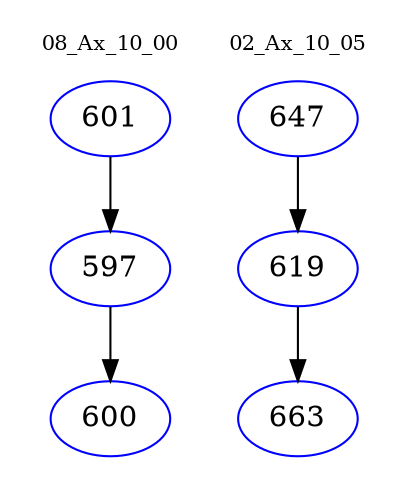 digraph{
subgraph cluster_0 {
color = white
label = "08_Ax_10_00";
fontsize=10;
T0_601 [label="601", color="blue"]
T0_601 -> T0_597 [color="black"]
T0_597 [label="597", color="blue"]
T0_597 -> T0_600 [color="black"]
T0_600 [label="600", color="blue"]
}
subgraph cluster_1 {
color = white
label = "02_Ax_10_05";
fontsize=10;
T1_647 [label="647", color="blue"]
T1_647 -> T1_619 [color="black"]
T1_619 [label="619", color="blue"]
T1_619 -> T1_663 [color="black"]
T1_663 [label="663", color="blue"]
}
}
